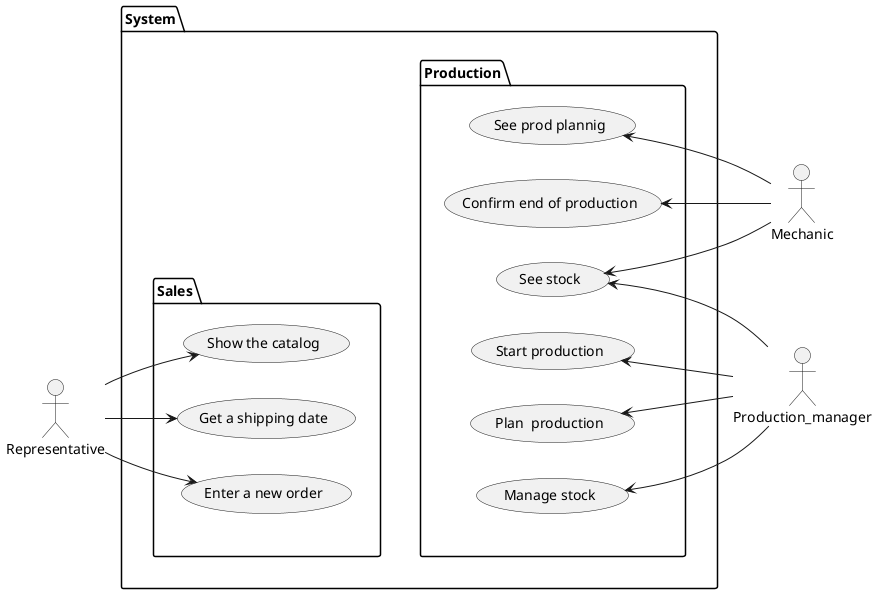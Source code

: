 @startuml Prototype

left to right direction

:Representative:
:Production_manager:
:Mechanic:

Package System{
	left to right direction
	Package Sales{
		(Show the catalog) as (uc1)
		(Get a shipping date) as (uc6)
		(Enter a new order) as (uc5)
	}

	Package Production{
		(See prod plannig) as (uc2)
		(See stock) as (uc3)
		(Confirm end of production) as (uc4)
		(Start production) as (uc7)
		(Plan  production) as (uc8)
		(Manage stock) as (uc9)
	}
}

uc3 <-- Production_manager
uc7 <-- Production_manager
uc8 <-- Production_manager
uc9 <-- Production_manager
uc2 <-- Mechanic 
uc3 <-- Mechanic 
uc4 <-- Mechanic 
Representative --> uc1
Representative --> uc5
Representative --> uc6

Sales -[hidden]-> Production

@enduml